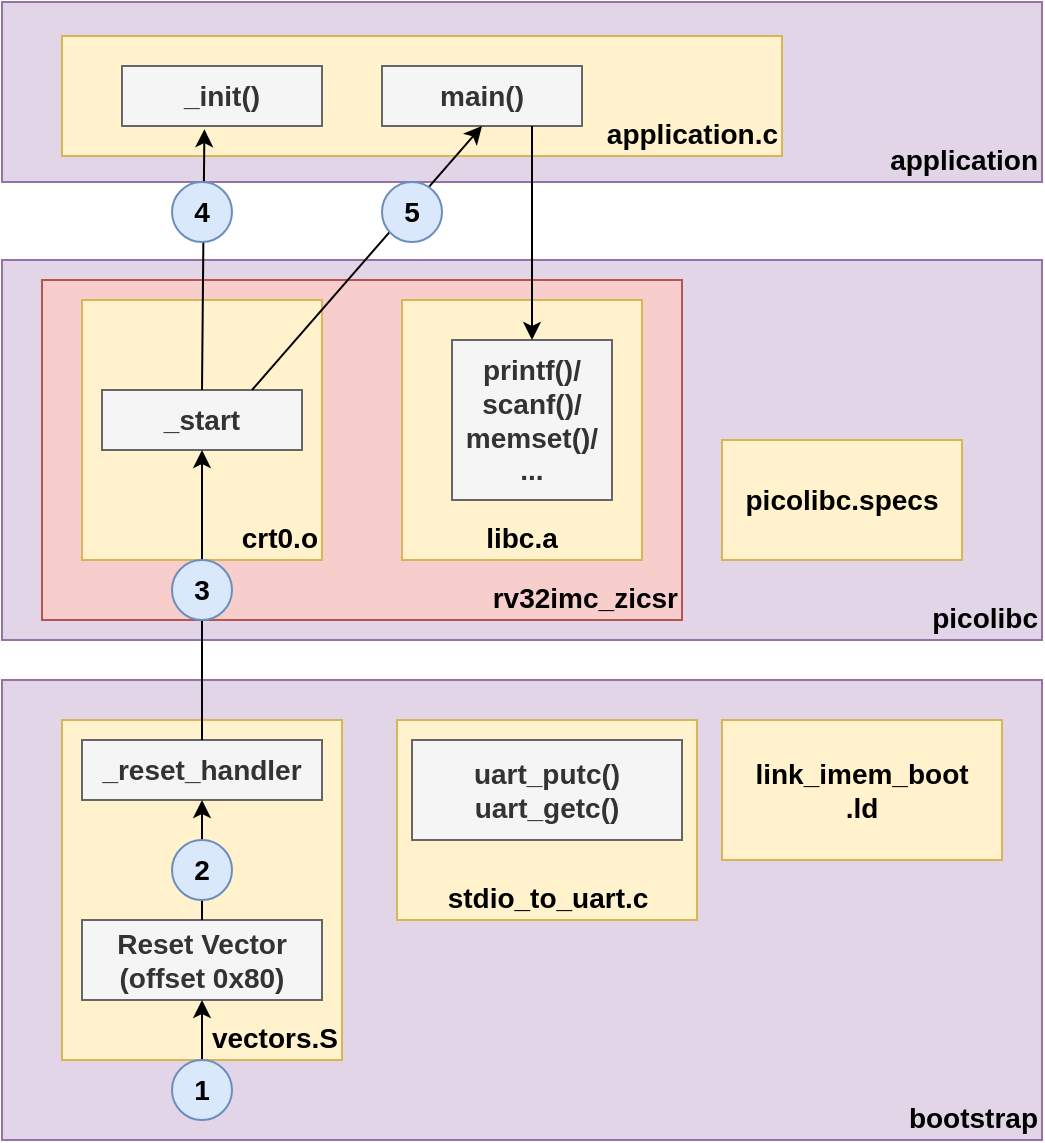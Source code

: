 <mxfile version="27.0.9">
  <diagram id="xJVSN3ioyxnjVdcwHdhN" name="Page-1">
    <mxGraphModel dx="2062" dy="2424" grid="1" gridSize="10" guides="1" tooltips="1" connect="1" arrows="1" fold="1" page="1" pageScale="1" pageWidth="850" pageHeight="1100" math="0" shadow="0">
      <root>
        <mxCell id="0" />
        <mxCell id="1" parent="0" />
        <mxCell id="2LQokLUc8P4vaMHVYuuZ-10" value="application" style="rounded=0;whiteSpace=wrap;html=1;verticalAlign=bottom;align=right;fillColor=#e1d5e7;strokeColor=#9673a6;fontStyle=1;fontSize=14;" parent="1" vertex="1">
          <mxGeometry x="160" y="-159" width="520" height="90" as="geometry" />
        </mxCell>
        <mxCell id="2LQokLUc8P4vaMHVYuuZ-34" value="application.c" style="rounded=0;whiteSpace=wrap;html=1;verticalAlign=bottom;align=right;fillColor=#fff2cc;strokeColor=#d6b656;fontStyle=1;fontSize=14;" parent="1" vertex="1">
          <mxGeometry x="190" y="-142" width="360" height="60" as="geometry" />
        </mxCell>
        <mxCell id="2LQokLUc8P4vaMHVYuuZ-1" value="bootstrap" style="rounded=0;whiteSpace=wrap;html=1;verticalAlign=bottom;align=right;fillColor=#e1d5e7;strokeColor=#9673a6;fontStyle=1;fontSize=14;" parent="1" vertex="1">
          <mxGeometry x="160" y="180" width="520" height="230" as="geometry" />
        </mxCell>
        <mxCell id="2LQokLUc8P4vaMHVYuuZ-2" value="vectors.S" style="rounded=0;whiteSpace=wrap;html=1;verticalAlign=bottom;align=right;fillColor=#fff2cc;strokeColor=#d6b656;fontStyle=1;fontSize=14;" parent="1" vertex="1">
          <mxGeometry x="190" y="200" width="140" height="170" as="geometry" />
        </mxCell>
        <mxCell id="2LQokLUc8P4vaMHVYuuZ-3" value="link_imem_boot&lt;br&gt;.ld" style="rounded=0;whiteSpace=wrap;html=1;verticalAlign=middle;fillColor=#fff2cc;strokeColor=#d6b656;fontStyle=1;fontSize=14;" parent="1" vertex="1">
          <mxGeometry x="520" y="200" width="140" height="70" as="geometry" />
        </mxCell>
        <mxCell id="2LQokLUc8P4vaMHVYuuZ-4" value="stdio_to_uart.c" style="rounded=0;whiteSpace=wrap;html=1;verticalAlign=bottom;fillColor=#fff2cc;strokeColor=#d6b656;fontStyle=1;fontSize=14;" parent="1" vertex="1">
          <mxGeometry x="357.5" y="200" width="150" height="100" as="geometry" />
        </mxCell>
        <mxCell id="2LQokLUc8P4vaMHVYuuZ-5" value="picolibc" style="rounded=0;whiteSpace=wrap;html=1;verticalAlign=bottom;align=right;fillColor=#e1d5e7;strokeColor=#9673a6;fontStyle=1;fontSize=14;" parent="1" vertex="1">
          <mxGeometry x="160" y="-30" width="520" height="190" as="geometry" />
        </mxCell>
        <mxCell id="2LQokLUc8P4vaMHVYuuZ-6" value="rv32imc_zicsr" style="rounded=0;whiteSpace=wrap;html=1;verticalAlign=bottom;align=right;fillColor=#f8cecc;strokeColor=#b85450;fontStyle=1;fontSize=14;" parent="1" vertex="1">
          <mxGeometry x="180" y="-20" width="320" height="170" as="geometry" />
        </mxCell>
        <mxCell id="2LQokLUc8P4vaMHVYuuZ-7" value="picolibc.specs" style="rounded=0;whiteSpace=wrap;html=1;verticalAlign=middle;fillColor=#fff2cc;strokeColor=#d6b656;fontStyle=1;fontSize=14;" parent="1" vertex="1">
          <mxGeometry x="520" y="60" width="120" height="60" as="geometry" />
        </mxCell>
        <mxCell id="2LQokLUc8P4vaMHVYuuZ-8" value="crt0.o" style="rounded=0;whiteSpace=wrap;html=1;verticalAlign=bottom;align=right;fillColor=#fff2cc;strokeColor=#d6b656;fontStyle=1;fontSize=14;" parent="1" vertex="1">
          <mxGeometry x="200" y="-10" width="120" height="130" as="geometry" />
        </mxCell>
        <mxCell id="2LQokLUc8P4vaMHVYuuZ-9" value="libc.a" style="rounded=0;whiteSpace=wrap;html=1;verticalAlign=bottom;fillColor=#fff2cc;strokeColor=#d6b656;fontStyle=1;fontSize=14;" parent="1" vertex="1">
          <mxGeometry x="360" y="-10" width="120" height="130" as="geometry" />
        </mxCell>
        <mxCell id="2LQokLUc8P4vaMHVYuuZ-11" value="main()" style="rounded=0;whiteSpace=wrap;html=1;fillColor=#f5f5f5;strokeColor=#666666;fontColor=#333333;fontStyle=1;fontSize=14;" parent="1" vertex="1">
          <mxGeometry x="350" y="-127" width="100" height="30" as="geometry" />
        </mxCell>
        <mxCell id="2LQokLUc8P4vaMHVYuuZ-12" value="_init()" style="rounded=0;whiteSpace=wrap;html=1;fillColor=#f5f5f5;strokeColor=#666666;fontColor=#333333;fontStyle=1;fontSize=14;" parent="1" vertex="1">
          <mxGeometry x="220" y="-127" width="100" height="30" as="geometry" />
        </mxCell>
        <mxCell id="2LQokLUc8P4vaMHVYuuZ-13" value="_start" style="rounded=0;whiteSpace=wrap;html=1;fillColor=#f5f5f5;strokeColor=#666666;fontColor=#333333;fontStyle=1;fontSize=14;" parent="1" vertex="1">
          <mxGeometry x="210" y="35" width="100" height="30" as="geometry" />
        </mxCell>
        <mxCell id="2LQokLUc8P4vaMHVYuuZ-14" value="_reset_handler" style="rounded=0;whiteSpace=wrap;html=1;fillColor=#f5f5f5;strokeColor=#666666;fontColor=#333333;fontStyle=1;fontSize=14;" parent="1" vertex="1">
          <mxGeometry x="200" y="210" width="120" height="30" as="geometry" />
        </mxCell>
        <mxCell id="2LQokLUc8P4vaMHVYuuZ-15" value="Reset Vector&lt;br style=&quot;font-size: 14px;&quot;&gt;(offset 0x80)" style="rounded=0;whiteSpace=wrap;html=1;fillColor=#f5f5f5;strokeColor=#666666;fontColor=#333333;fontStyle=1;fontSize=14;" parent="1" vertex="1">
          <mxGeometry x="200" y="300" width="120" height="40" as="geometry" />
        </mxCell>
        <mxCell id="2LQokLUc8P4vaMHVYuuZ-16" value="" style="endArrow=classic;html=1;rounded=0;entryX=0.5;entryY=1;entryDx=0;entryDy=0;fontStyle=1;fontSize=14;" parent="1" target="2LQokLUc8P4vaMHVYuuZ-15" edge="1">
          <mxGeometry width="50" height="50" relative="1" as="geometry">
            <mxPoint x="260" y="390" as="sourcePoint" />
            <mxPoint x="300" y="360" as="targetPoint" />
          </mxGeometry>
        </mxCell>
        <mxCell id="2LQokLUc8P4vaMHVYuuZ-17" value="" style="endArrow=classic;html=1;rounded=0;entryX=0.5;entryY=1;entryDx=0;entryDy=0;exitX=0.5;exitY=0;exitDx=0;exitDy=0;fontStyle=1;fontSize=14;" parent="1" source="2LQokLUc8P4vaMHVYuuZ-15" target="2LQokLUc8P4vaMHVYuuZ-14" edge="1">
          <mxGeometry width="50" height="50" relative="1" as="geometry">
            <mxPoint x="100" y="280" as="sourcePoint" />
            <mxPoint x="150" y="230" as="targetPoint" />
          </mxGeometry>
        </mxCell>
        <mxCell id="2LQokLUc8P4vaMHVYuuZ-18" value="" style="endArrow=classic;html=1;rounded=0;entryX=0.5;entryY=1;entryDx=0;entryDy=0;exitX=0.5;exitY=0;exitDx=0;exitDy=0;fontStyle=1;fontSize=14;" parent="1" source="2LQokLUc8P4vaMHVYuuZ-14" target="2LQokLUc8P4vaMHVYuuZ-13" edge="1">
          <mxGeometry width="50" height="50" relative="1" as="geometry">
            <mxPoint x="70" y="190" as="sourcePoint" />
            <mxPoint x="120" y="140" as="targetPoint" />
          </mxGeometry>
        </mxCell>
        <mxCell id="2LQokLUc8P4vaMHVYuuZ-19" value="" style="endArrow=classic;html=1;rounded=0;entryX=0.412;entryY=1.053;entryDx=0;entryDy=0;exitX=0.5;exitY=0;exitDx=0;exitDy=0;entryPerimeter=0;fontStyle=1;fontSize=14;" parent="1" source="2LQokLUc8P4vaMHVYuuZ-13" target="2LQokLUc8P4vaMHVYuuZ-12" edge="1">
          <mxGeometry width="50" height="50" relative="1" as="geometry">
            <mxPoint x="60" y="60" as="sourcePoint" />
            <mxPoint x="110" y="10" as="targetPoint" />
          </mxGeometry>
        </mxCell>
        <mxCell id="2LQokLUc8P4vaMHVYuuZ-20" value="" style="endArrow=classic;html=1;rounded=0;entryX=0.5;entryY=1;entryDx=0;entryDy=0;exitX=0.75;exitY=0;exitDx=0;exitDy=0;fontStyle=1;fontSize=14;" parent="1" source="2LQokLUc8P4vaMHVYuuZ-13" target="2LQokLUc8P4vaMHVYuuZ-11" edge="1">
          <mxGeometry width="50" height="50" relative="1" as="geometry">
            <mxPoint x="320" y="60" as="sourcePoint" />
            <mxPoint x="370" y="10" as="targetPoint" />
          </mxGeometry>
        </mxCell>
        <mxCell id="2LQokLUc8P4vaMHVYuuZ-21" value="1" style="ellipse;whiteSpace=wrap;html=1;aspect=fixed;fillColor=#dae8fc;strokeColor=#6c8ebf;fontStyle=1;fontSize=14;connectable=0;" parent="1" vertex="1">
          <mxGeometry x="245" y="370" width="30" height="30" as="geometry" />
        </mxCell>
        <mxCell id="2LQokLUc8P4vaMHVYuuZ-22" value="2" style="ellipse;whiteSpace=wrap;html=1;aspect=fixed;fillColor=#dae8fc;strokeColor=#6c8ebf;fontStyle=1;fontSize=14;connectable=0;" parent="1" vertex="1">
          <mxGeometry x="245" y="260" width="30" height="30" as="geometry" />
        </mxCell>
        <mxCell id="2LQokLUc8P4vaMHVYuuZ-23" value="3" style="ellipse;whiteSpace=wrap;html=1;aspect=fixed;fillColor=#dae8fc;strokeColor=#6c8ebf;fontStyle=1;fontSize=14;connectable=0;" parent="1" vertex="1">
          <mxGeometry x="245" y="120" width="30" height="30" as="geometry" />
        </mxCell>
        <mxCell id="2LQokLUc8P4vaMHVYuuZ-24" value="4" style="ellipse;whiteSpace=wrap;html=1;aspect=fixed;fillColor=#dae8fc;strokeColor=#6c8ebf;fontStyle=1;fontSize=14;connectable=0;" parent="1" vertex="1">
          <mxGeometry x="245" y="-69" width="30" height="30" as="geometry" />
        </mxCell>
        <mxCell id="2LQokLUc8P4vaMHVYuuZ-30" value="" style="endArrow=classic;html=1;rounded=0;exitX=0.75;exitY=1;exitDx=0;exitDy=0;fontStyle=1;fontSize=14;startArrow=none;" parent="1" source="2LQokLUc8P4vaMHVYuuZ-36" edge="1">
          <mxGeometry width="50" height="50" relative="1" as="geometry">
            <mxPoint x="30" y="130" as="sourcePoint" />
            <mxPoint x="425" y="60" as="targetPoint" />
          </mxGeometry>
        </mxCell>
        <mxCell id="2LQokLUc8P4vaMHVYuuZ-32" value="uart_putc()&lt;div&gt;uart_getc()&lt;/div&gt;" style="rounded=0;whiteSpace=wrap;html=1;fillColor=#f5f5f5;strokeColor=#666666;fontStyle=1;fontSize=14;fontColor=#333333;" parent="1" vertex="1">
          <mxGeometry x="365" y="210" width="135" height="50" as="geometry" />
        </mxCell>
        <mxCell id="2LQokLUc8P4vaMHVYuuZ-36" value="printf()/&lt;br&gt;scanf()/&lt;br&gt;memset()/&lt;br&gt;..." style="rounded=0;whiteSpace=wrap;html=1;fontSize=14;fontStyle=1;fillColor=#f5f5f5;fontColor=#333333;strokeColor=#666666;" parent="1" vertex="1">
          <mxGeometry x="385" y="10" width="80" height="80" as="geometry" />
        </mxCell>
        <mxCell id="2LQokLUc8P4vaMHVYuuZ-43" value="" style="endArrow=classic;html=1;rounded=0;fontSize=14;exitX=0.75;exitY=1;exitDx=0;exitDy=0;entryX=0.5;entryY=0;entryDx=0;entryDy=0;" parent="1" source="2LQokLUc8P4vaMHVYuuZ-11" target="2LQokLUc8P4vaMHVYuuZ-36" edge="1">
          <mxGeometry width="50" height="50" relative="1" as="geometry">
            <mxPoint x="780" y="-50" as="sourcePoint" />
            <mxPoint x="830" y="-100" as="targetPoint" />
          </mxGeometry>
        </mxCell>
        <mxCell id="2LQokLUc8P4vaMHVYuuZ-25" value="5" style="ellipse;whiteSpace=wrap;html=1;aspect=fixed;fillColor=#dae8fc;strokeColor=#6c8ebf;fontStyle=1;fontSize=14;connectable=0;" parent="1" vertex="1">
          <mxGeometry x="350" y="-69" width="30" height="30" as="geometry" />
        </mxCell>
      </root>
    </mxGraphModel>
  </diagram>
</mxfile>
